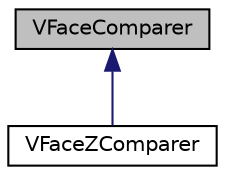 digraph "VFaceComparer"
{
  edge [fontname="Helvetica",fontsize="10",labelfontname="Helvetica",labelfontsize="10"];
  node [fontname="Helvetica",fontsize="10",shape=record];
  Node1 [label="VFaceComparer",height=0.2,width=0.4,color="black", fillcolor="grey75", style="filled", fontcolor="black"];
  Node1 -> Node2 [dir="back",color="midnightblue",fontsize="10",style="solid",fontname="Helvetica"];
  Node2 [label="VFaceZComparer",height=0.2,width=0.4,color="black", fillcolor="white", style="filled",URL="$class_v_face_z_comparer.html"];
}
